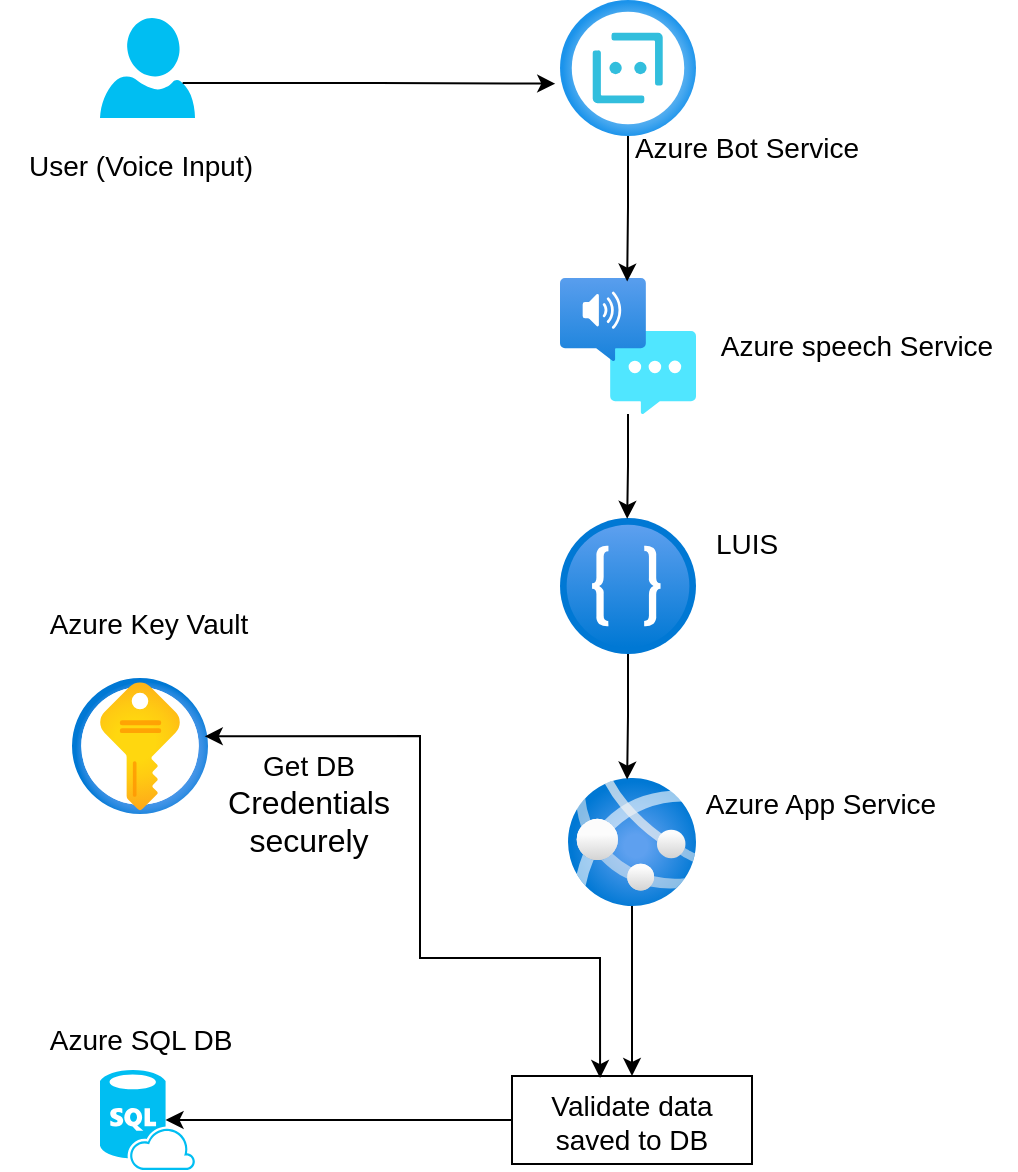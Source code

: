 <mxfile version="26.1.1">
  <diagram name="Page-1" id="H9BALQmSKk2_eh5CyRb_">
    <mxGraphModel dx="1050" dy="621" grid="1" gridSize="10" guides="1" tooltips="1" connect="1" arrows="1" fold="1" page="1" pageScale="1" pageWidth="980" pageHeight="1390" math="0" shadow="0">
      <root>
        <mxCell id="0" />
        <mxCell id="1" parent="0" />
        <mxCell id="RNTpO45LrfVcoNAqFctI-1" value="" style="image;aspect=fixed;html=1;points=[];align=center;fontSize=12;image=img/lib/azure2/ai_machine_learning/Bot_Services.svg;" vertex="1" parent="1">
          <mxGeometry x="490" y="31" width="68" height="68" as="geometry" />
        </mxCell>
        <mxCell id="RNTpO45LrfVcoNAqFctI-2" value="" style="image;aspect=fixed;html=1;points=[];align=center;fontSize=12;image=img/lib/azure2/ai_machine_learning/Speech_Services.svg;" vertex="1" parent="1">
          <mxGeometry x="490" y="170" width="68" height="68" as="geometry" />
        </mxCell>
        <mxCell id="RNTpO45LrfVcoNAqFctI-3" value="" style="image;aspect=fixed;html=1;points=[];align=center;fontSize=12;image=img/lib/azure2/ai_machine_learning/Language_Understanding.svg;" vertex="1" parent="1">
          <mxGeometry x="490" y="290" width="68" height="68" as="geometry" />
        </mxCell>
        <mxCell id="RNTpO45LrfVcoNAqFctI-4" value="" style="verticalLabelPosition=bottom;html=1;verticalAlign=top;align=center;strokeColor=none;fillColor=#00BEF2;shape=mxgraph.azure.sql_database_sql_azure;" vertex="1" parent="1">
          <mxGeometry x="260" y="566" width="47.5" height="50" as="geometry" />
        </mxCell>
        <mxCell id="RNTpO45LrfVcoNAqFctI-28" value="" style="edgeStyle=orthogonalEdgeStyle;rounded=0;orthogonalLoop=1;jettySize=auto;html=1;" edge="1" parent="1" source="RNTpO45LrfVcoNAqFctI-5" target="RNTpO45LrfVcoNAqFctI-27">
          <mxGeometry relative="1" as="geometry" />
        </mxCell>
        <mxCell id="RNTpO45LrfVcoNAqFctI-5" value="" style="image;aspect=fixed;html=1;points=[];align=center;fontSize=12;image=img/lib/azure2/containers/App_Services.svg;" vertex="1" parent="1">
          <mxGeometry x="494" y="420" width="64" height="64" as="geometry" />
        </mxCell>
        <mxCell id="RNTpO45LrfVcoNAqFctI-6" value="" style="image;aspect=fixed;html=1;points=[];align=center;fontSize=12;image=img/lib/azure2/security/Key_Vaults.svg;" vertex="1" parent="1">
          <mxGeometry x="246" y="370" width="68" height="68" as="geometry" />
        </mxCell>
        <mxCell id="RNTpO45LrfVcoNAqFctI-9" value="" style="verticalLabelPosition=bottom;html=1;verticalAlign=top;align=center;strokeColor=none;fillColor=#00BEF2;shape=mxgraph.azure.user;" vertex="1" parent="1">
          <mxGeometry x="260" y="40" width="47.5" height="50" as="geometry" />
        </mxCell>
        <mxCell id="RNTpO45LrfVcoNAqFctI-10" style="edgeStyle=orthogonalEdgeStyle;rounded=0;orthogonalLoop=1;jettySize=auto;html=1;exitX=0.87;exitY=0.65;exitDx=0;exitDy=0;exitPerimeter=0;entryX=-0.035;entryY=0.615;entryDx=0;entryDy=0;entryPerimeter=0;" edge="1" parent="1" source="RNTpO45LrfVcoNAqFctI-9" target="RNTpO45LrfVcoNAqFctI-1">
          <mxGeometry relative="1" as="geometry" />
        </mxCell>
        <mxCell id="RNTpO45LrfVcoNAqFctI-11" value="&lt;font style=&quot;font-size: 14px;&quot;&gt;User (Voice Input)&lt;/font&gt;" style="text;html=1;align=center;verticalAlign=middle;resizable=0;points=[];autosize=1;strokeColor=none;fillColor=none;" vertex="1" parent="1">
          <mxGeometry x="210" y="99" width="140" height="30" as="geometry" />
        </mxCell>
        <mxCell id="RNTpO45LrfVcoNAqFctI-13" style="edgeStyle=orthogonalEdgeStyle;rounded=0;orthogonalLoop=1;jettySize=auto;html=1;entryX=0.494;entryY=0.026;entryDx=0;entryDy=0;entryPerimeter=0;" edge="1" parent="1" source="RNTpO45LrfVcoNAqFctI-1" target="RNTpO45LrfVcoNAqFctI-2">
          <mxGeometry relative="1" as="geometry" />
        </mxCell>
        <mxCell id="RNTpO45LrfVcoNAqFctI-14" value="&lt;font style=&quot;font-size: 14px;&quot;&gt;Azure speech Service&lt;/font&gt;" style="text;html=1;align=center;verticalAlign=middle;resizable=0;points=[];autosize=1;strokeColor=none;fillColor=none;" vertex="1" parent="1">
          <mxGeometry x="558" y="189" width="160" height="30" as="geometry" />
        </mxCell>
        <mxCell id="RNTpO45LrfVcoNAqFctI-15" value="&lt;font style=&quot;font-size: 14px;&quot;&gt;Azure Bot&amp;nbsp;&lt;/font&gt;&lt;span style=&quot;font-size: 14px; background-color: transparent; color: light-dark(rgb(0, 0, 0), rgb(255, 255, 255));&quot;&gt;Service&lt;/span&gt;" style="text;html=1;align=center;verticalAlign=middle;resizable=0;points=[];autosize=1;strokeColor=none;fillColor=none;" vertex="1" parent="1">
          <mxGeometry x="513" y="90" width="140" height="30" as="geometry" />
        </mxCell>
        <mxCell id="RNTpO45LrfVcoNAqFctI-17" style="edgeStyle=orthogonalEdgeStyle;rounded=0;orthogonalLoop=1;jettySize=auto;html=1;entryX=0.494;entryY=0.006;entryDx=0;entryDy=0;entryPerimeter=0;" edge="1" parent="1" source="RNTpO45LrfVcoNAqFctI-2" target="RNTpO45LrfVcoNAqFctI-3">
          <mxGeometry relative="1" as="geometry" />
        </mxCell>
        <mxCell id="RNTpO45LrfVcoNAqFctI-18" value="&lt;font style=&quot;font-size: 14px;&quot;&gt;LUIS&lt;/font&gt;" style="text;html=1;align=center;verticalAlign=middle;resizable=0;points=[];autosize=1;strokeColor=none;fillColor=none;" vertex="1" parent="1">
          <mxGeometry x="558" y="288" width="50" height="30" as="geometry" />
        </mxCell>
        <mxCell id="RNTpO45LrfVcoNAqFctI-19" style="edgeStyle=orthogonalEdgeStyle;rounded=0;orthogonalLoop=1;jettySize=auto;html=1;entryX=0.462;entryY=0.012;entryDx=0;entryDy=0;entryPerimeter=0;" edge="1" parent="1" source="RNTpO45LrfVcoNAqFctI-3" target="RNTpO45LrfVcoNAqFctI-5">
          <mxGeometry relative="1" as="geometry" />
        </mxCell>
        <mxCell id="RNTpO45LrfVcoNAqFctI-20" value="&lt;font style=&quot;font-size: 14px;&quot;&gt;Azure App Service&lt;/font&gt;" style="text;html=1;align=center;verticalAlign=middle;resizable=0;points=[];autosize=1;strokeColor=none;fillColor=none;" vertex="1" parent="1">
          <mxGeometry x="550" y="418" width="140" height="30" as="geometry" />
        </mxCell>
        <mxCell id="RNTpO45LrfVcoNAqFctI-22" value="&lt;font style=&quot;font-size: 14px;&quot;&gt;Azure SQL DB&lt;/font&gt;" style="text;html=1;align=center;verticalAlign=middle;resizable=0;points=[];autosize=1;strokeColor=none;fillColor=none;" vertex="1" parent="1">
          <mxGeometry x="225" y="536" width="110" height="30" as="geometry" />
        </mxCell>
        <mxCell id="RNTpO45LrfVcoNAqFctI-24" value="&lt;font style=&quot;font-size: 14px;&quot;&gt;Azure Key Vault&lt;/font&gt;" style="text;html=1;align=center;verticalAlign=middle;resizable=0;points=[];autosize=1;strokeColor=none;fillColor=none;" vertex="1" parent="1">
          <mxGeometry x="223.75" y="328" width="120" height="30" as="geometry" />
        </mxCell>
        <mxCell id="RNTpO45LrfVcoNAqFctI-27" value="&lt;font style=&quot;font-size: 14px;&quot;&gt;Validate data saved to DB&lt;/font&gt;" style="whiteSpace=wrap;html=1;verticalAlign=top;labelBackgroundColor=default;" vertex="1" parent="1">
          <mxGeometry x="466" y="569" width="120" height="44" as="geometry" />
        </mxCell>
        <mxCell id="RNTpO45LrfVcoNAqFctI-38" style="edgeStyle=orthogonalEdgeStyle;rounded=0;orthogonalLoop=1;jettySize=auto;html=1;exitX=0;exitY=0.5;exitDx=0;exitDy=0;entryX=0.69;entryY=0.5;entryDx=0;entryDy=0;entryPerimeter=0;" edge="1" parent="1" source="RNTpO45LrfVcoNAqFctI-27" target="RNTpO45LrfVcoNAqFctI-4">
          <mxGeometry relative="1" as="geometry" />
        </mxCell>
        <mxCell id="RNTpO45LrfVcoNAqFctI-42" value="" style="endArrow=classic;startArrow=classic;html=1;rounded=0;exitX=0.976;exitY=0.429;exitDx=0;exitDy=0;exitPerimeter=0;entryX=0.367;entryY=0.023;entryDx=0;entryDy=0;entryPerimeter=0;" edge="1" parent="1" source="RNTpO45LrfVcoNAqFctI-6" target="RNTpO45LrfVcoNAqFctI-27">
          <mxGeometry width="50" height="50" relative="1" as="geometry">
            <mxPoint x="400" y="470" as="sourcePoint" />
            <mxPoint x="520" y="560" as="targetPoint" />
            <Array as="points">
              <mxPoint x="420" y="399" />
              <mxPoint x="420" y="510" />
              <mxPoint x="510" y="510" />
            </Array>
          </mxGeometry>
        </mxCell>
        <mxCell id="RNTpO45LrfVcoNAqFctI-44" value="&lt;font style=&quot;font-size: 14px;&quot;&gt;Get DB&lt;/font&gt;&lt;div&gt;&lt;font size=&quot;3&quot;&gt;Credentials&lt;/font&gt;&lt;/div&gt;&lt;div&gt;&lt;font size=&quot;3&quot;&gt;securely&lt;/font&gt;&lt;/div&gt;" style="text;html=1;align=center;verticalAlign=middle;resizable=0;points=[];autosize=1;strokeColor=none;fillColor=none;" vertex="1" parent="1">
          <mxGeometry x="314" y="398" width="100" height="70" as="geometry" />
        </mxCell>
      </root>
    </mxGraphModel>
  </diagram>
</mxfile>
